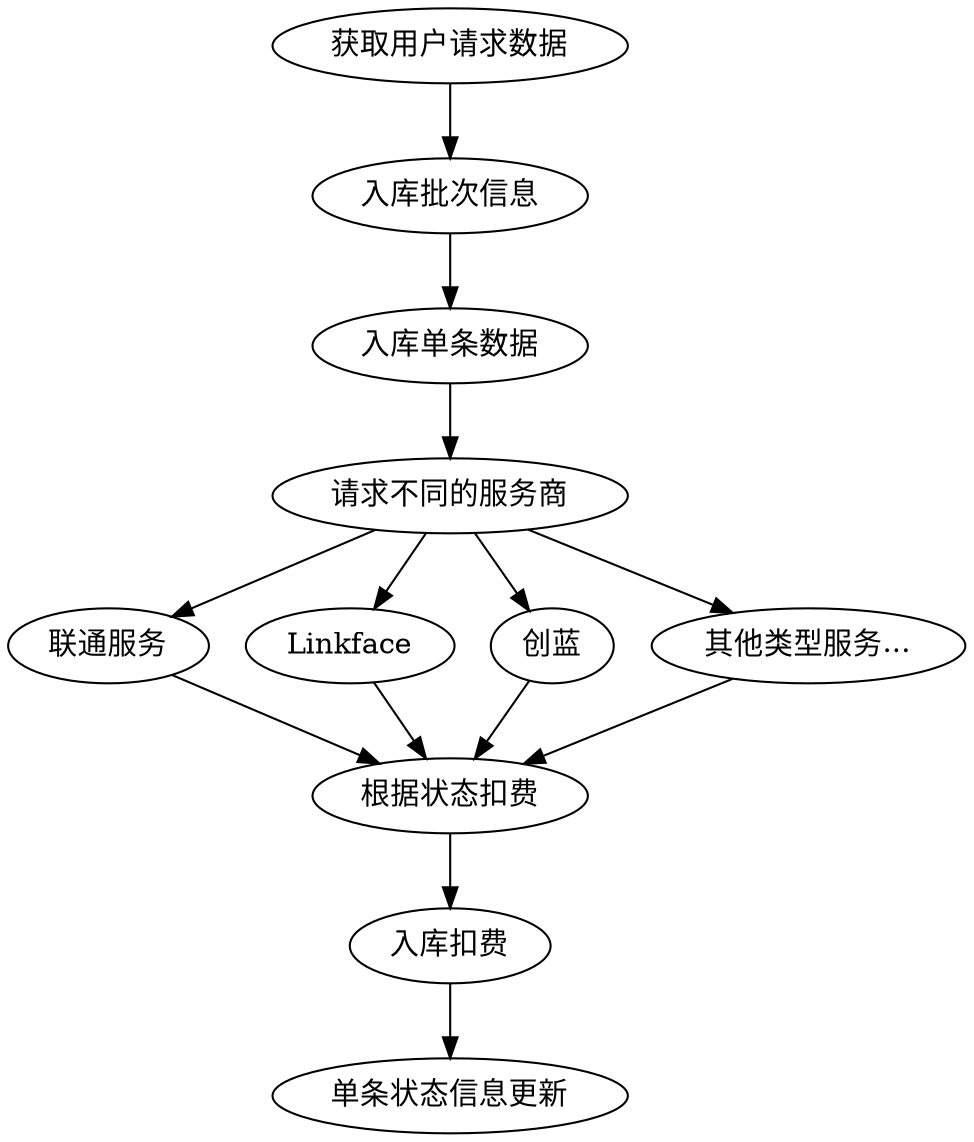 digraph timenetwork {
    "获取用户请求数据" -> "入库批次信息"
    "入库批次信息" -> "入库单条数据"
    "入库单条数据" -> "请求不同的服务商";
    "请求不同的服务商" -> "联通服务" -> "根据状态扣费";
    "请求不同的服务商" -> "Linkface" -> "根据状态扣费";
    "请求不同的服务商" -> "创蓝" -> "根据状态扣费";
    "请求不同的服务商" -> "其他类型服务..." -> "根据状态扣费";
    "根据状态扣费" -> "入库扣费" -> "单条状态信息更新";
}